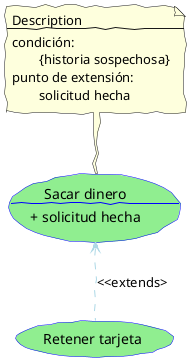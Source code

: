 @startuml
'https://plantuml.com/sequence-diagram

skinparam handwritten true

skinparam usecase {
BackgroundColor LightGreen
BorderColor Blue

ArrowColor LightBlue
}
usecase c1 as "Sacar dinero
--
+ solicitud hecha"
c1 <.. (Retener tarjeta) : <<extends>



note "Description\n--\ncondición:\n\t{historia sospechosa}\npunto de extensión:\n\tsolicitud hecha" as note1
note1 -- c1




@enduml